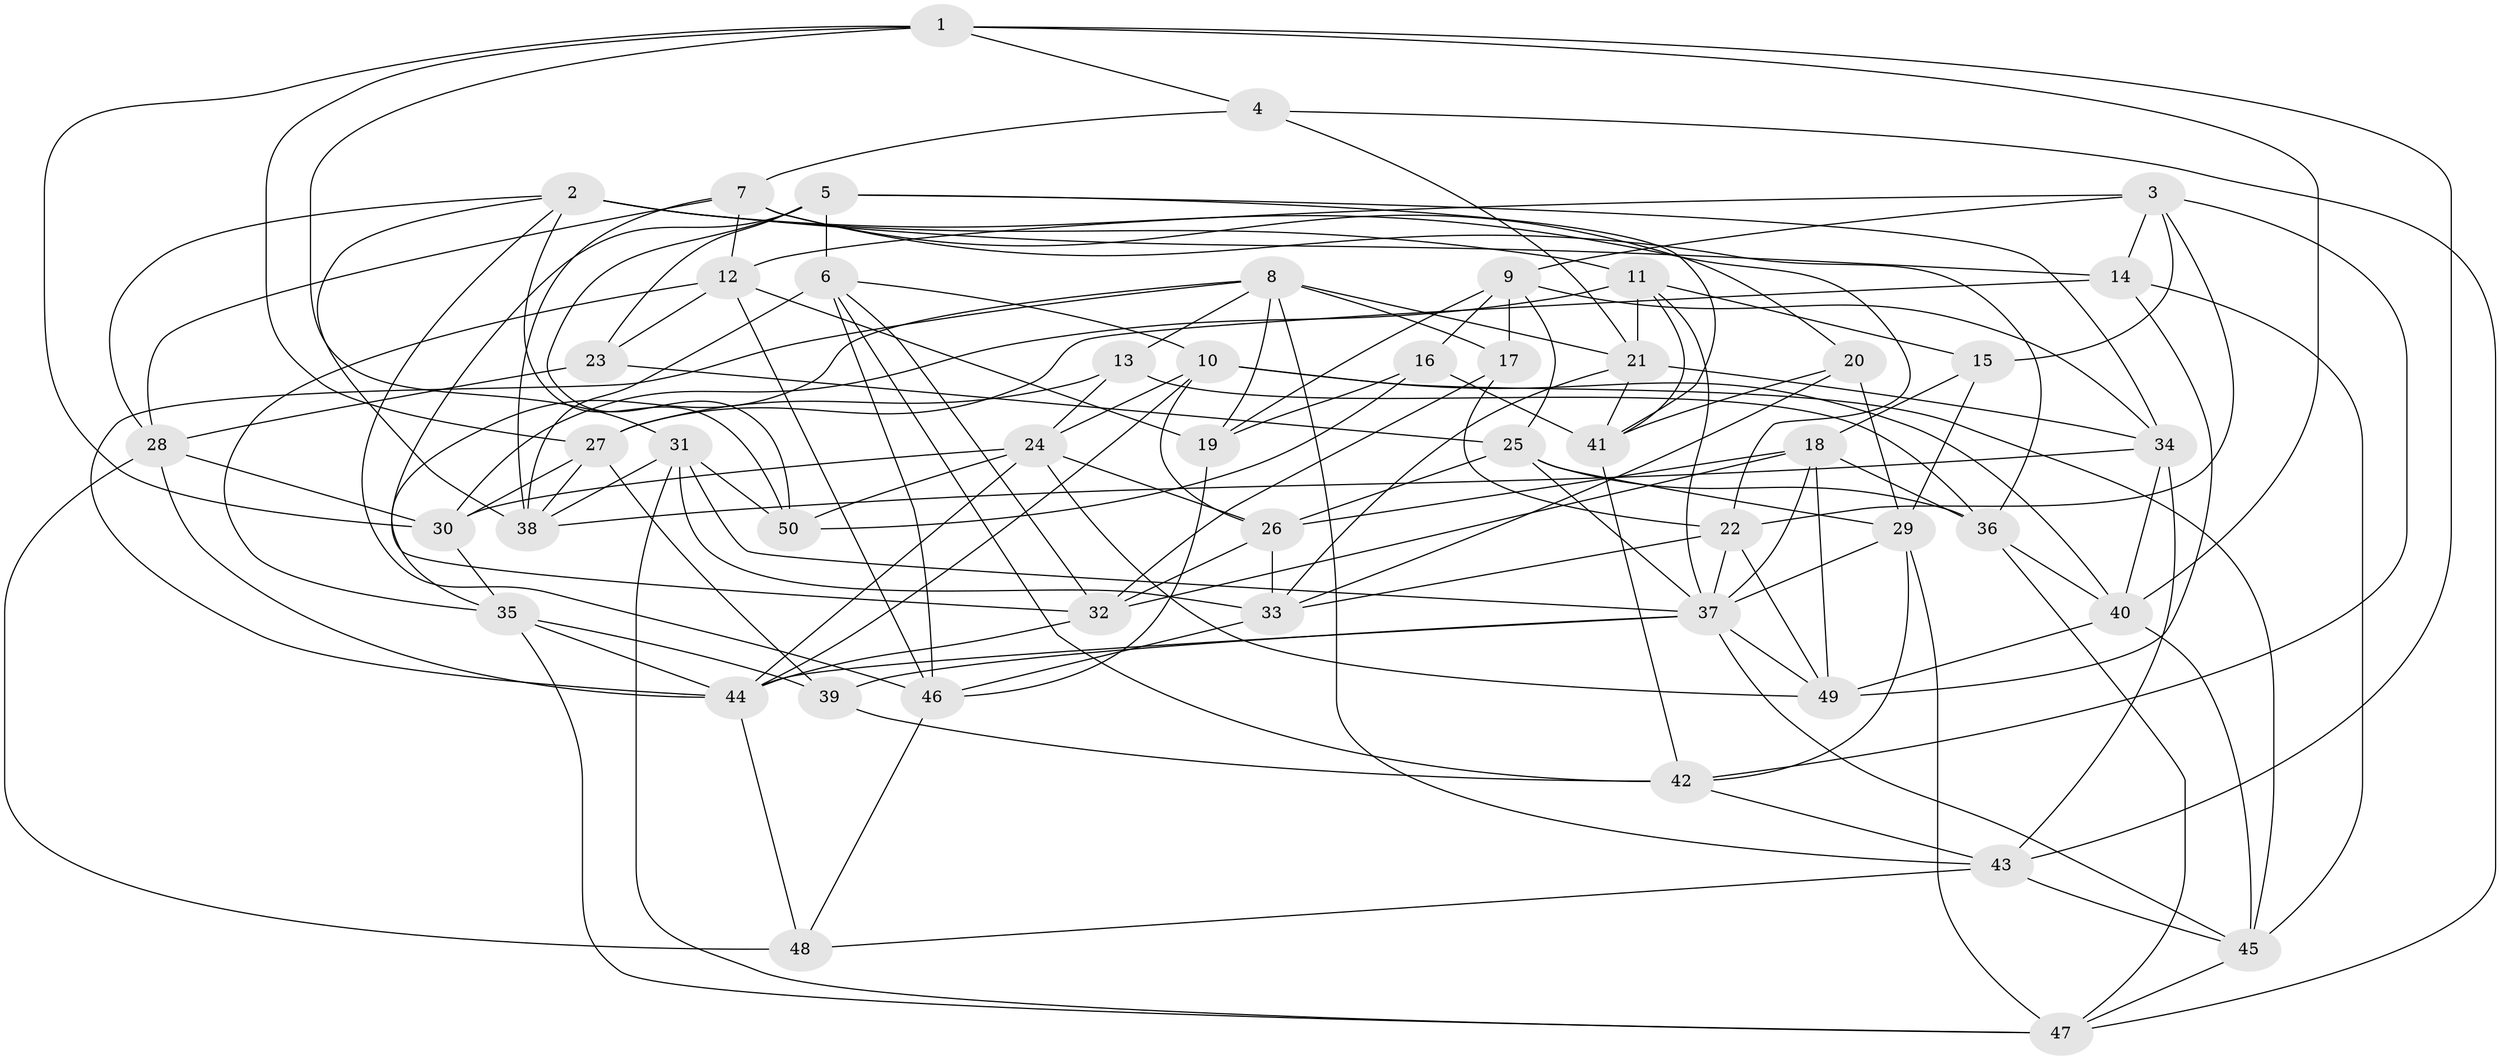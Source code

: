 // original degree distribution, {4: 1.0}
// Generated by graph-tools (version 1.1) at 2025/50/03/09/25 03:50:43]
// undirected, 50 vertices, 144 edges
graph export_dot {
graph [start="1"]
  node [color=gray90,style=filled];
  1;
  2;
  3;
  4;
  5;
  6;
  7;
  8;
  9;
  10;
  11;
  12;
  13;
  14;
  15;
  16;
  17;
  18;
  19;
  20;
  21;
  22;
  23;
  24;
  25;
  26;
  27;
  28;
  29;
  30;
  31;
  32;
  33;
  34;
  35;
  36;
  37;
  38;
  39;
  40;
  41;
  42;
  43;
  44;
  45;
  46;
  47;
  48;
  49;
  50;
  1 -- 4 [weight=1.0];
  1 -- 27 [weight=1.0];
  1 -- 30 [weight=1.0];
  1 -- 31 [weight=1.0];
  1 -- 40 [weight=1.0];
  1 -- 43 [weight=1.0];
  2 -- 11 [weight=1.0];
  2 -- 14 [weight=2.0];
  2 -- 22 [weight=1.0];
  2 -- 28 [weight=1.0];
  2 -- 38 [weight=1.0];
  2 -- 46 [weight=1.0];
  2 -- 50 [weight=1.0];
  3 -- 9 [weight=1.0];
  3 -- 12 [weight=1.0];
  3 -- 14 [weight=1.0];
  3 -- 15 [weight=1.0];
  3 -- 22 [weight=1.0];
  3 -- 42 [weight=1.0];
  4 -- 7 [weight=1.0];
  4 -- 21 [weight=1.0];
  4 -- 47 [weight=1.0];
  5 -- 6 [weight=1.0];
  5 -- 23 [weight=1.0];
  5 -- 32 [weight=1.0];
  5 -- 34 [weight=1.0];
  5 -- 41 [weight=1.0];
  5 -- 50 [weight=1.0];
  6 -- 10 [weight=1.0];
  6 -- 32 [weight=1.0];
  6 -- 38 [weight=1.0];
  6 -- 42 [weight=1.0];
  6 -- 46 [weight=1.0];
  7 -- 12 [weight=1.0];
  7 -- 20 [weight=1.0];
  7 -- 28 [weight=1.0];
  7 -- 36 [weight=1.0];
  7 -- 38 [weight=1.0];
  8 -- 13 [weight=1.0];
  8 -- 17 [weight=1.0];
  8 -- 19 [weight=2.0];
  8 -- 21 [weight=1.0];
  8 -- 35 [weight=1.0];
  8 -- 43 [weight=1.0];
  8 -- 44 [weight=1.0];
  9 -- 16 [weight=1.0];
  9 -- 17 [weight=1.0];
  9 -- 19 [weight=1.0];
  9 -- 25 [weight=1.0];
  9 -- 34 [weight=1.0];
  10 -- 24 [weight=1.0];
  10 -- 26 [weight=1.0];
  10 -- 40 [weight=1.0];
  10 -- 44 [weight=1.0];
  10 -- 45 [weight=1.0];
  11 -- 15 [weight=1.0];
  11 -- 21 [weight=1.0];
  11 -- 30 [weight=1.0];
  11 -- 37 [weight=1.0];
  11 -- 41 [weight=1.0];
  12 -- 19 [weight=1.0];
  12 -- 23 [weight=1.0];
  12 -- 35 [weight=1.0];
  12 -- 46 [weight=1.0];
  13 -- 24 [weight=1.0];
  13 -- 27 [weight=1.0];
  13 -- 36 [weight=1.0];
  14 -- 27 [weight=1.0];
  14 -- 45 [weight=1.0];
  14 -- 49 [weight=1.0];
  15 -- 18 [weight=1.0];
  15 -- 29 [weight=1.0];
  16 -- 19 [weight=1.0];
  16 -- 41 [weight=1.0];
  16 -- 50 [weight=1.0];
  17 -- 22 [weight=1.0];
  17 -- 32 [weight=1.0];
  18 -- 26 [weight=1.0];
  18 -- 32 [weight=1.0];
  18 -- 36 [weight=1.0];
  18 -- 37 [weight=1.0];
  18 -- 49 [weight=1.0];
  19 -- 46 [weight=1.0];
  20 -- 29 [weight=1.0];
  20 -- 33 [weight=1.0];
  20 -- 41 [weight=1.0];
  21 -- 33 [weight=1.0];
  21 -- 34 [weight=1.0];
  21 -- 41 [weight=1.0];
  22 -- 33 [weight=1.0];
  22 -- 37 [weight=1.0];
  22 -- 49 [weight=1.0];
  23 -- 25 [weight=1.0];
  23 -- 28 [weight=1.0];
  24 -- 26 [weight=1.0];
  24 -- 30 [weight=1.0];
  24 -- 44 [weight=1.0];
  24 -- 49 [weight=1.0];
  24 -- 50 [weight=2.0];
  25 -- 26 [weight=1.0];
  25 -- 29 [weight=1.0];
  25 -- 36 [weight=1.0];
  25 -- 37 [weight=1.0];
  26 -- 32 [weight=1.0];
  26 -- 33 [weight=1.0];
  27 -- 30 [weight=1.0];
  27 -- 38 [weight=1.0];
  27 -- 39 [weight=1.0];
  28 -- 30 [weight=1.0];
  28 -- 44 [weight=1.0];
  28 -- 48 [weight=1.0];
  29 -- 37 [weight=1.0];
  29 -- 42 [weight=1.0];
  29 -- 47 [weight=1.0];
  30 -- 35 [weight=1.0];
  31 -- 33 [weight=1.0];
  31 -- 37 [weight=1.0];
  31 -- 38 [weight=1.0];
  31 -- 47 [weight=1.0];
  31 -- 50 [weight=1.0];
  32 -- 44 [weight=1.0];
  33 -- 46 [weight=1.0];
  34 -- 38 [weight=1.0];
  34 -- 40 [weight=1.0];
  34 -- 43 [weight=1.0];
  35 -- 39 [weight=1.0];
  35 -- 44 [weight=1.0];
  35 -- 47 [weight=1.0];
  36 -- 40 [weight=1.0];
  36 -- 47 [weight=1.0];
  37 -- 39 [weight=1.0];
  37 -- 44 [weight=1.0];
  37 -- 45 [weight=1.0];
  37 -- 49 [weight=1.0];
  39 -- 42 [weight=1.0];
  40 -- 45 [weight=1.0];
  40 -- 49 [weight=1.0];
  41 -- 42 [weight=1.0];
  42 -- 43 [weight=1.0];
  43 -- 45 [weight=1.0];
  43 -- 48 [weight=1.0];
  44 -- 48 [weight=1.0];
  45 -- 47 [weight=1.0];
  46 -- 48 [weight=1.0];
}
